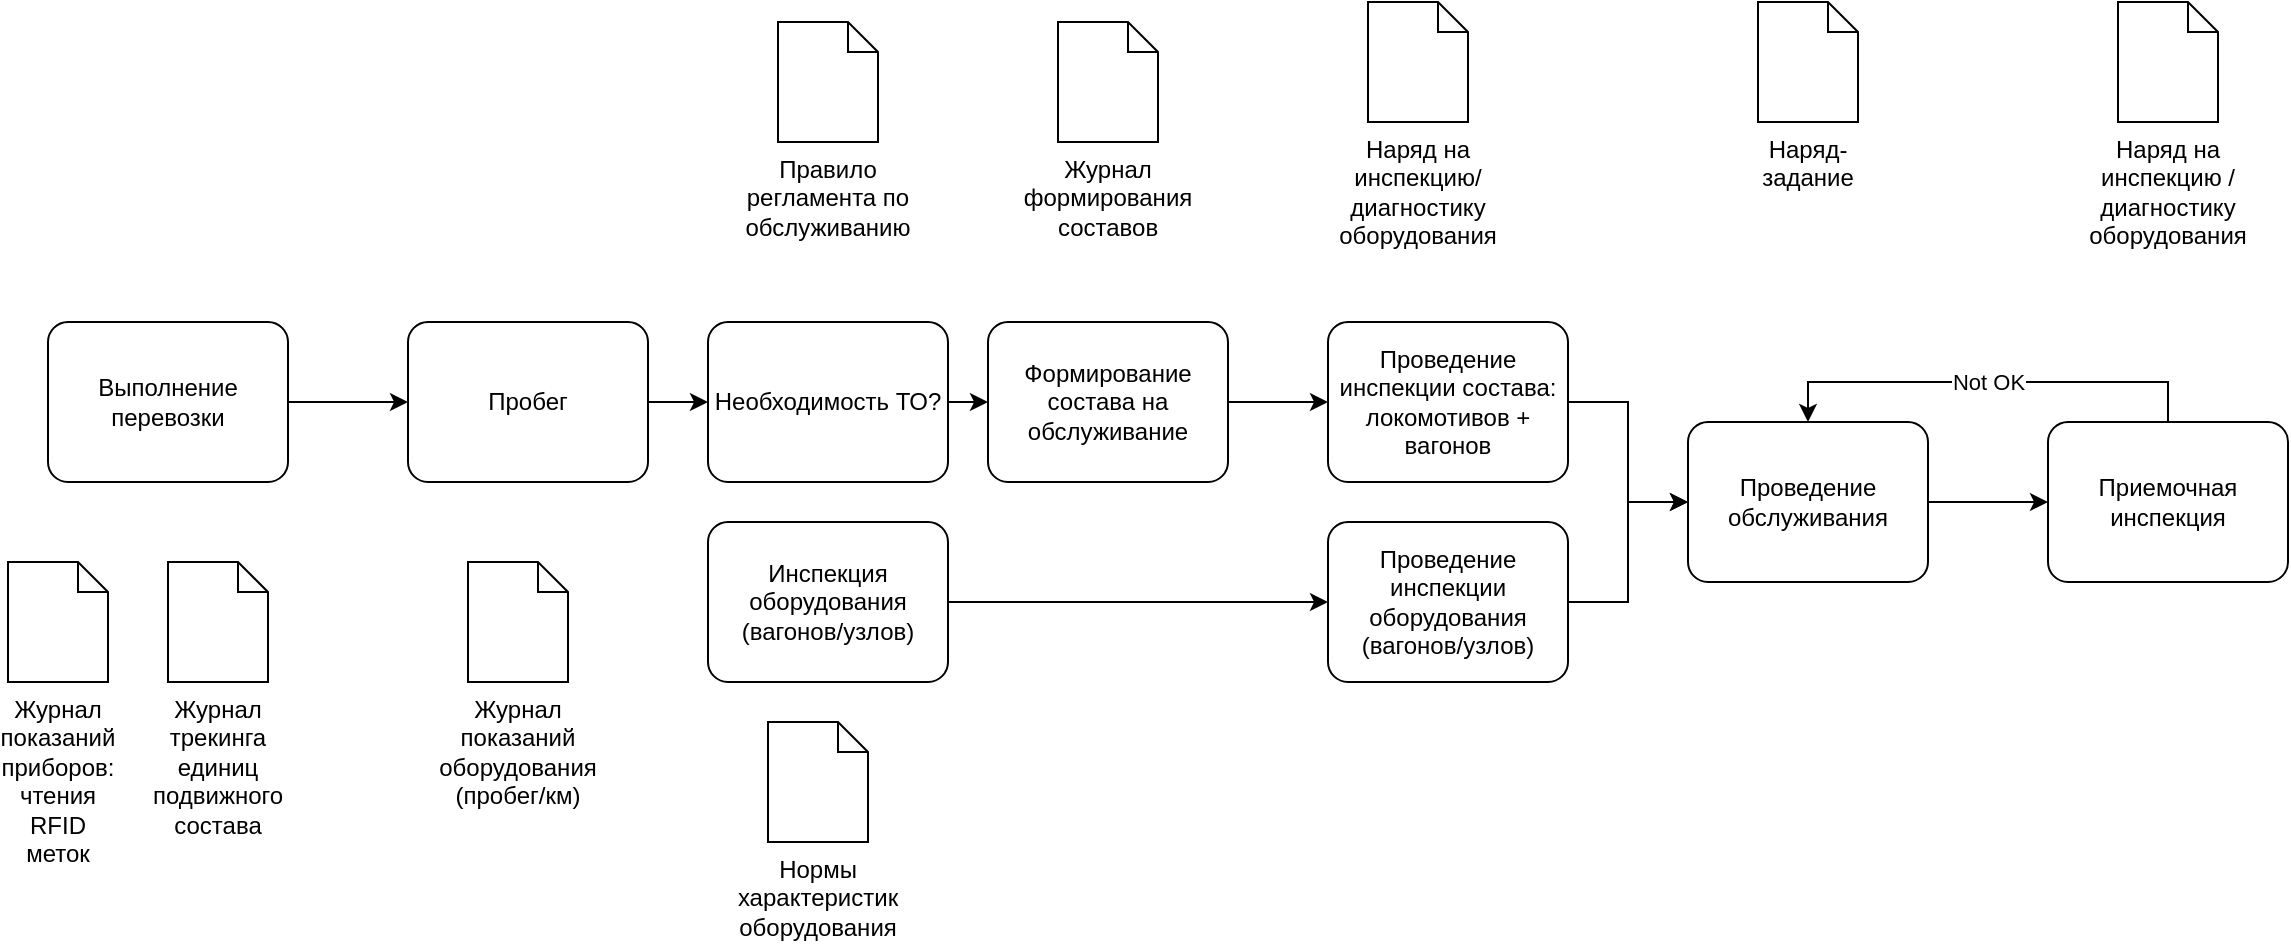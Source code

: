<mxfile version="20.2.3" type="github">
  <diagram id="-nrLwhiIJtyl0Kn61Sq1" name="Page-1">
    <mxGraphModel dx="1422" dy="1949" grid="1" gridSize="10" guides="1" tooltips="1" connect="1" arrows="1" fold="1" page="1" pageScale="1" pageWidth="827" pageHeight="1169" math="0" shadow="0">
      <root>
        <mxCell id="0" />
        <mxCell id="1" parent="0" />
        <mxCell id="tkotz9j5eJrCiFmji3tr-35" style="edgeStyle=orthogonalEdgeStyle;rounded=0;orthogonalLoop=1;jettySize=auto;html=1;" edge="1" parent="1" source="tkotz9j5eJrCiFmji3tr-36" target="tkotz9j5eJrCiFmji3tr-38">
          <mxGeometry relative="1" as="geometry" />
        </mxCell>
        <mxCell id="tkotz9j5eJrCiFmji3tr-36" value="Выполнение перевозки" style="points=[[0.25,0,0],[0.5,0,0],[0.75,0,0],[1,0.25,0],[1,0.5,0],[1,0.75,0],[0.75,1,0],[0.5,1,0],[0.25,1,0],[0,0.75,0],[0,0.5,0],[0,0.25,0]];shape=mxgraph.bpmn.task;whiteSpace=wrap;rectStyle=rounded;size=10;taskMarker=abstract;" vertex="1" parent="1">
          <mxGeometry x="40" y="40" width="120" height="80" as="geometry" />
        </mxCell>
        <mxCell id="tkotz9j5eJrCiFmji3tr-37" style="edgeStyle=orthogonalEdgeStyle;rounded=0;orthogonalLoop=1;jettySize=auto;html=1;exitX=1;exitY=0.5;exitDx=0;exitDy=0;exitPerimeter=0;entryX=0;entryY=0.5;entryDx=0;entryDy=0;entryPerimeter=0;" edge="1" parent="1" source="tkotz9j5eJrCiFmji3tr-38" target="tkotz9j5eJrCiFmji3tr-44">
          <mxGeometry relative="1" as="geometry" />
        </mxCell>
        <mxCell id="tkotz9j5eJrCiFmji3tr-38" value="Пробег" style="points=[[0.25,0,0],[0.5,0,0],[0.75,0,0],[1,0.25,0],[1,0.5,0],[1,0.75,0],[0.75,1,0],[0.5,1,0],[0.25,1,0],[0,0.75,0],[0,0.5,0],[0,0.25,0]];shape=mxgraph.bpmn.task;whiteSpace=wrap;rectStyle=rounded;size=10;taskMarker=abstract;" vertex="1" parent="1">
          <mxGeometry x="220" y="40" width="120" height="80" as="geometry" />
        </mxCell>
        <mxCell id="tkotz9j5eJrCiFmji3tr-39" style="edgeStyle=orthogonalEdgeStyle;rounded=0;orthogonalLoop=1;jettySize=auto;html=1;exitX=1;exitY=0.5;exitDx=0;exitDy=0;exitPerimeter=0;entryX=0;entryY=0.5;entryDx=0;entryDy=0;entryPerimeter=0;" edge="1" parent="1" source="tkotz9j5eJrCiFmji3tr-40" target="tkotz9j5eJrCiFmji3tr-46">
          <mxGeometry relative="1" as="geometry" />
        </mxCell>
        <mxCell id="tkotz9j5eJrCiFmji3tr-40" value="Формирование состава на обслуживание" style="points=[[0.25,0,0],[0.5,0,0],[0.75,0,0],[1,0.25,0],[1,0.5,0],[1,0.75,0],[0.75,1,0],[0.5,1,0],[0.25,1,0],[0,0.75,0],[0,0.5,0],[0,0.25,0]];shape=mxgraph.bpmn.task;whiteSpace=wrap;rectStyle=rounded;size=10;taskMarker=abstract;" vertex="1" parent="1">
          <mxGeometry x="510" y="40" width="120" height="80" as="geometry" />
        </mxCell>
        <mxCell id="tkotz9j5eJrCiFmji3tr-41" style="edgeStyle=orthogonalEdgeStyle;rounded=0;orthogonalLoop=1;jettySize=auto;html=1;exitX=1;exitY=0.5;exitDx=0;exitDy=0;exitPerimeter=0;entryX=0;entryY=0.5;entryDx=0;entryDy=0;entryPerimeter=0;" edge="1" parent="1" source="tkotz9j5eJrCiFmji3tr-42" target="tkotz9j5eJrCiFmji3tr-52">
          <mxGeometry relative="1" as="geometry" />
        </mxCell>
        <mxCell id="tkotz9j5eJrCiFmji3tr-42" value="Инспекция оборудования (вагонов/узлов)" style="points=[[0.25,0,0],[0.5,0,0],[0.75,0,0],[1,0.25,0],[1,0.5,0],[1,0.75,0],[0.75,1,0],[0.5,1,0],[0.25,1,0],[0,0.75,0],[0,0.5,0],[0,0.25,0]];shape=mxgraph.bpmn.task;whiteSpace=wrap;rectStyle=rounded;size=10;taskMarker=abstract;" vertex="1" parent="1">
          <mxGeometry x="370" y="140" width="120" height="80" as="geometry" />
        </mxCell>
        <mxCell id="tkotz9j5eJrCiFmji3tr-43" style="edgeStyle=orthogonalEdgeStyle;rounded=0;orthogonalLoop=1;jettySize=auto;html=1;exitX=1;exitY=0.5;exitDx=0;exitDy=0;exitPerimeter=0;entryX=0;entryY=0.5;entryDx=0;entryDy=0;entryPerimeter=0;" edge="1" parent="1" source="tkotz9j5eJrCiFmji3tr-44" target="tkotz9j5eJrCiFmji3tr-40">
          <mxGeometry relative="1" as="geometry" />
        </mxCell>
        <mxCell id="tkotz9j5eJrCiFmji3tr-44" value="Необходимость ТО?" style="points=[[0.25,0,0],[0.5,0,0],[0.75,0,0],[1,0.25,0],[1,0.5,0],[1,0.75,0],[0.75,1,0],[0.5,1,0],[0.25,1,0],[0,0.75,0],[0,0.5,0],[0,0.25,0]];shape=mxgraph.bpmn.task;whiteSpace=wrap;rectStyle=rounded;size=10;taskMarker=abstract;" vertex="1" parent="1">
          <mxGeometry x="370" y="40" width="120" height="80" as="geometry" />
        </mxCell>
        <mxCell id="tkotz9j5eJrCiFmji3tr-45" style="edgeStyle=orthogonalEdgeStyle;rounded=0;orthogonalLoop=1;jettySize=auto;html=1;exitX=1;exitY=0.5;exitDx=0;exitDy=0;exitPerimeter=0;entryX=0;entryY=0.5;entryDx=0;entryDy=0;entryPerimeter=0;" edge="1" parent="1" source="tkotz9j5eJrCiFmji3tr-46" target="tkotz9j5eJrCiFmji3tr-48">
          <mxGeometry relative="1" as="geometry" />
        </mxCell>
        <mxCell id="tkotz9j5eJrCiFmji3tr-46" value="Проведение инспекции состава: локомотивов + вагонов" style="points=[[0.25,0,0],[0.5,0,0],[0.75,0,0],[1,0.25,0],[1,0.5,0],[1,0.75,0],[0.75,1,0],[0.5,1,0],[0.25,1,0],[0,0.75,0],[0,0.5,0],[0,0.25,0]];shape=mxgraph.bpmn.task;whiteSpace=wrap;rectStyle=rounded;size=10;taskMarker=abstract;" vertex="1" parent="1">
          <mxGeometry x="680" y="40" width="120" height="80" as="geometry" />
        </mxCell>
        <mxCell id="tkotz9j5eJrCiFmji3tr-47" style="edgeStyle=orthogonalEdgeStyle;rounded=0;orthogonalLoop=1;jettySize=auto;html=1;exitX=1;exitY=0.5;exitDx=0;exitDy=0;exitPerimeter=0;entryX=0;entryY=0.5;entryDx=0;entryDy=0;entryPerimeter=0;" edge="1" parent="1" source="tkotz9j5eJrCiFmji3tr-48" target="tkotz9j5eJrCiFmji3tr-50">
          <mxGeometry relative="1" as="geometry" />
        </mxCell>
        <mxCell id="tkotz9j5eJrCiFmji3tr-48" value="Проведение обслуживания" style="points=[[0.25,0,0],[0.5,0,0],[0.75,0,0],[1,0.25,0],[1,0.5,0],[1,0.75,0],[0.75,1,0],[0.5,1,0],[0.25,1,0],[0,0.75,0],[0,0.5,0],[0,0.25,0]];shape=mxgraph.bpmn.task;whiteSpace=wrap;rectStyle=rounded;size=10;taskMarker=abstract;" vertex="1" parent="1">
          <mxGeometry x="860" y="90" width="120" height="80" as="geometry" />
        </mxCell>
        <mxCell id="tkotz9j5eJrCiFmji3tr-49" value="Not OK" style="edgeStyle=orthogonalEdgeStyle;rounded=0;orthogonalLoop=1;jettySize=auto;html=1;exitX=0.5;exitY=0;exitDx=0;exitDy=0;exitPerimeter=0;entryX=0.5;entryY=0;entryDx=0;entryDy=0;entryPerimeter=0;" edge="1" parent="1" source="tkotz9j5eJrCiFmji3tr-50" target="tkotz9j5eJrCiFmji3tr-48">
          <mxGeometry relative="1" as="geometry" />
        </mxCell>
        <mxCell id="tkotz9j5eJrCiFmji3tr-50" value="Приемочная инспекция" style="points=[[0.25,0,0],[0.5,0,0],[0.75,0,0],[1,0.25,0],[1,0.5,0],[1,0.75,0],[0.75,1,0],[0.5,1,0],[0.25,1,0],[0,0.75,0],[0,0.5,0],[0,0.25,0]];shape=mxgraph.bpmn.task;whiteSpace=wrap;rectStyle=rounded;size=10;taskMarker=abstract;" vertex="1" parent="1">
          <mxGeometry x="1040" y="90" width="120" height="80" as="geometry" />
        </mxCell>
        <mxCell id="tkotz9j5eJrCiFmji3tr-51" style="edgeStyle=orthogonalEdgeStyle;rounded=0;orthogonalLoop=1;jettySize=auto;html=1;exitX=1;exitY=0.5;exitDx=0;exitDy=0;exitPerimeter=0;entryX=0;entryY=0.5;entryDx=0;entryDy=0;entryPerimeter=0;" edge="1" parent="1" source="tkotz9j5eJrCiFmji3tr-52" target="tkotz9j5eJrCiFmji3tr-48">
          <mxGeometry relative="1" as="geometry">
            <mxPoint x="850" y="150" as="targetPoint" />
          </mxGeometry>
        </mxCell>
        <mxCell id="tkotz9j5eJrCiFmji3tr-52" value="Проведение инспекции оборудования (вагонов/узлов)" style="points=[[0.25,0,0],[0.5,0,0],[0.75,0,0],[1,0.25,0],[1,0.5,0],[1,0.75,0],[0.75,1,0],[0.5,1,0],[0.25,1,0],[0,0.75,0],[0,0.5,0],[0,0.25,0]];shape=mxgraph.bpmn.task;whiteSpace=wrap;rectStyle=rounded;size=10;taskMarker=abstract;" vertex="1" parent="1">
          <mxGeometry x="680" y="140" width="120" height="80" as="geometry" />
        </mxCell>
        <mxCell id="tkotz9j5eJrCiFmji3tr-53" value="Журнал показаний приборов: чтения RFID меток" style="shape=mxgraph.bpmn.data;labelPosition=center;verticalLabelPosition=bottom;align=center;verticalAlign=top;whiteSpace=wrap;size=15;html=1;" vertex="1" parent="1">
          <mxGeometry x="20" y="160" width="50" height="60" as="geometry" />
        </mxCell>
        <mxCell id="tkotz9j5eJrCiFmji3tr-54" value="Журнал трекинга единиц подвижного состава" style="shape=mxgraph.bpmn.data;labelPosition=center;verticalLabelPosition=bottom;align=center;verticalAlign=top;whiteSpace=wrap;size=15;html=1;" vertex="1" parent="1">
          <mxGeometry x="100" y="160" width="50" height="60" as="geometry" />
        </mxCell>
        <mxCell id="tkotz9j5eJrCiFmji3tr-55" value="Журнал показаний оборудования (пробег/км)" style="shape=mxgraph.bpmn.data;labelPosition=center;verticalLabelPosition=bottom;align=center;verticalAlign=top;whiteSpace=wrap;size=15;html=1;" vertex="1" parent="1">
          <mxGeometry x="250" y="160" width="50" height="60" as="geometry" />
        </mxCell>
        <mxCell id="tkotz9j5eJrCiFmji3tr-56" value="Правило регламента по обслуживанию" style="shape=mxgraph.bpmn.data;labelPosition=center;verticalLabelPosition=bottom;align=center;verticalAlign=top;whiteSpace=wrap;size=15;html=1;" vertex="1" parent="1">
          <mxGeometry x="405" y="-110" width="50" height="60" as="geometry" />
        </mxCell>
        <mxCell id="tkotz9j5eJrCiFmji3tr-57" value="Нормы характеристик оборудования" style="shape=mxgraph.bpmn.data;labelPosition=center;verticalLabelPosition=bottom;align=center;verticalAlign=top;whiteSpace=wrap;size=15;html=1;" vertex="1" parent="1">
          <mxGeometry x="400" y="240" width="50" height="60" as="geometry" />
        </mxCell>
        <mxCell id="tkotz9j5eJrCiFmji3tr-58" value="Журнал формирования составов" style="shape=mxgraph.bpmn.data;labelPosition=center;verticalLabelPosition=bottom;align=center;verticalAlign=top;whiteSpace=wrap;size=15;html=1;" vertex="1" parent="1">
          <mxGeometry x="545" y="-110" width="50" height="60" as="geometry" />
        </mxCell>
        <mxCell id="tkotz9j5eJrCiFmji3tr-59" value="Наряд на инспекцию/диагностику оборудования" style="shape=mxgraph.bpmn.data;labelPosition=center;verticalLabelPosition=bottom;align=center;verticalAlign=top;whiteSpace=wrap;size=15;html=1;" vertex="1" parent="1">
          <mxGeometry x="700" y="-120" width="50" height="60" as="geometry" />
        </mxCell>
        <mxCell id="tkotz9j5eJrCiFmji3tr-60" value="Наряд-задание" style="shape=mxgraph.bpmn.data;labelPosition=center;verticalLabelPosition=bottom;align=center;verticalAlign=top;whiteSpace=wrap;size=15;html=1;" vertex="1" parent="1">
          <mxGeometry x="895" y="-120" width="50" height="60" as="geometry" />
        </mxCell>
        <mxCell id="tkotz9j5eJrCiFmji3tr-61" value="Наряд на инспекцию / диагностику оборудования" style="shape=mxgraph.bpmn.data;labelPosition=center;verticalLabelPosition=bottom;align=center;verticalAlign=top;whiteSpace=wrap;size=15;html=1;" vertex="1" parent="1">
          <mxGeometry x="1075" y="-120" width="50" height="60" as="geometry" />
        </mxCell>
      </root>
    </mxGraphModel>
  </diagram>
</mxfile>
